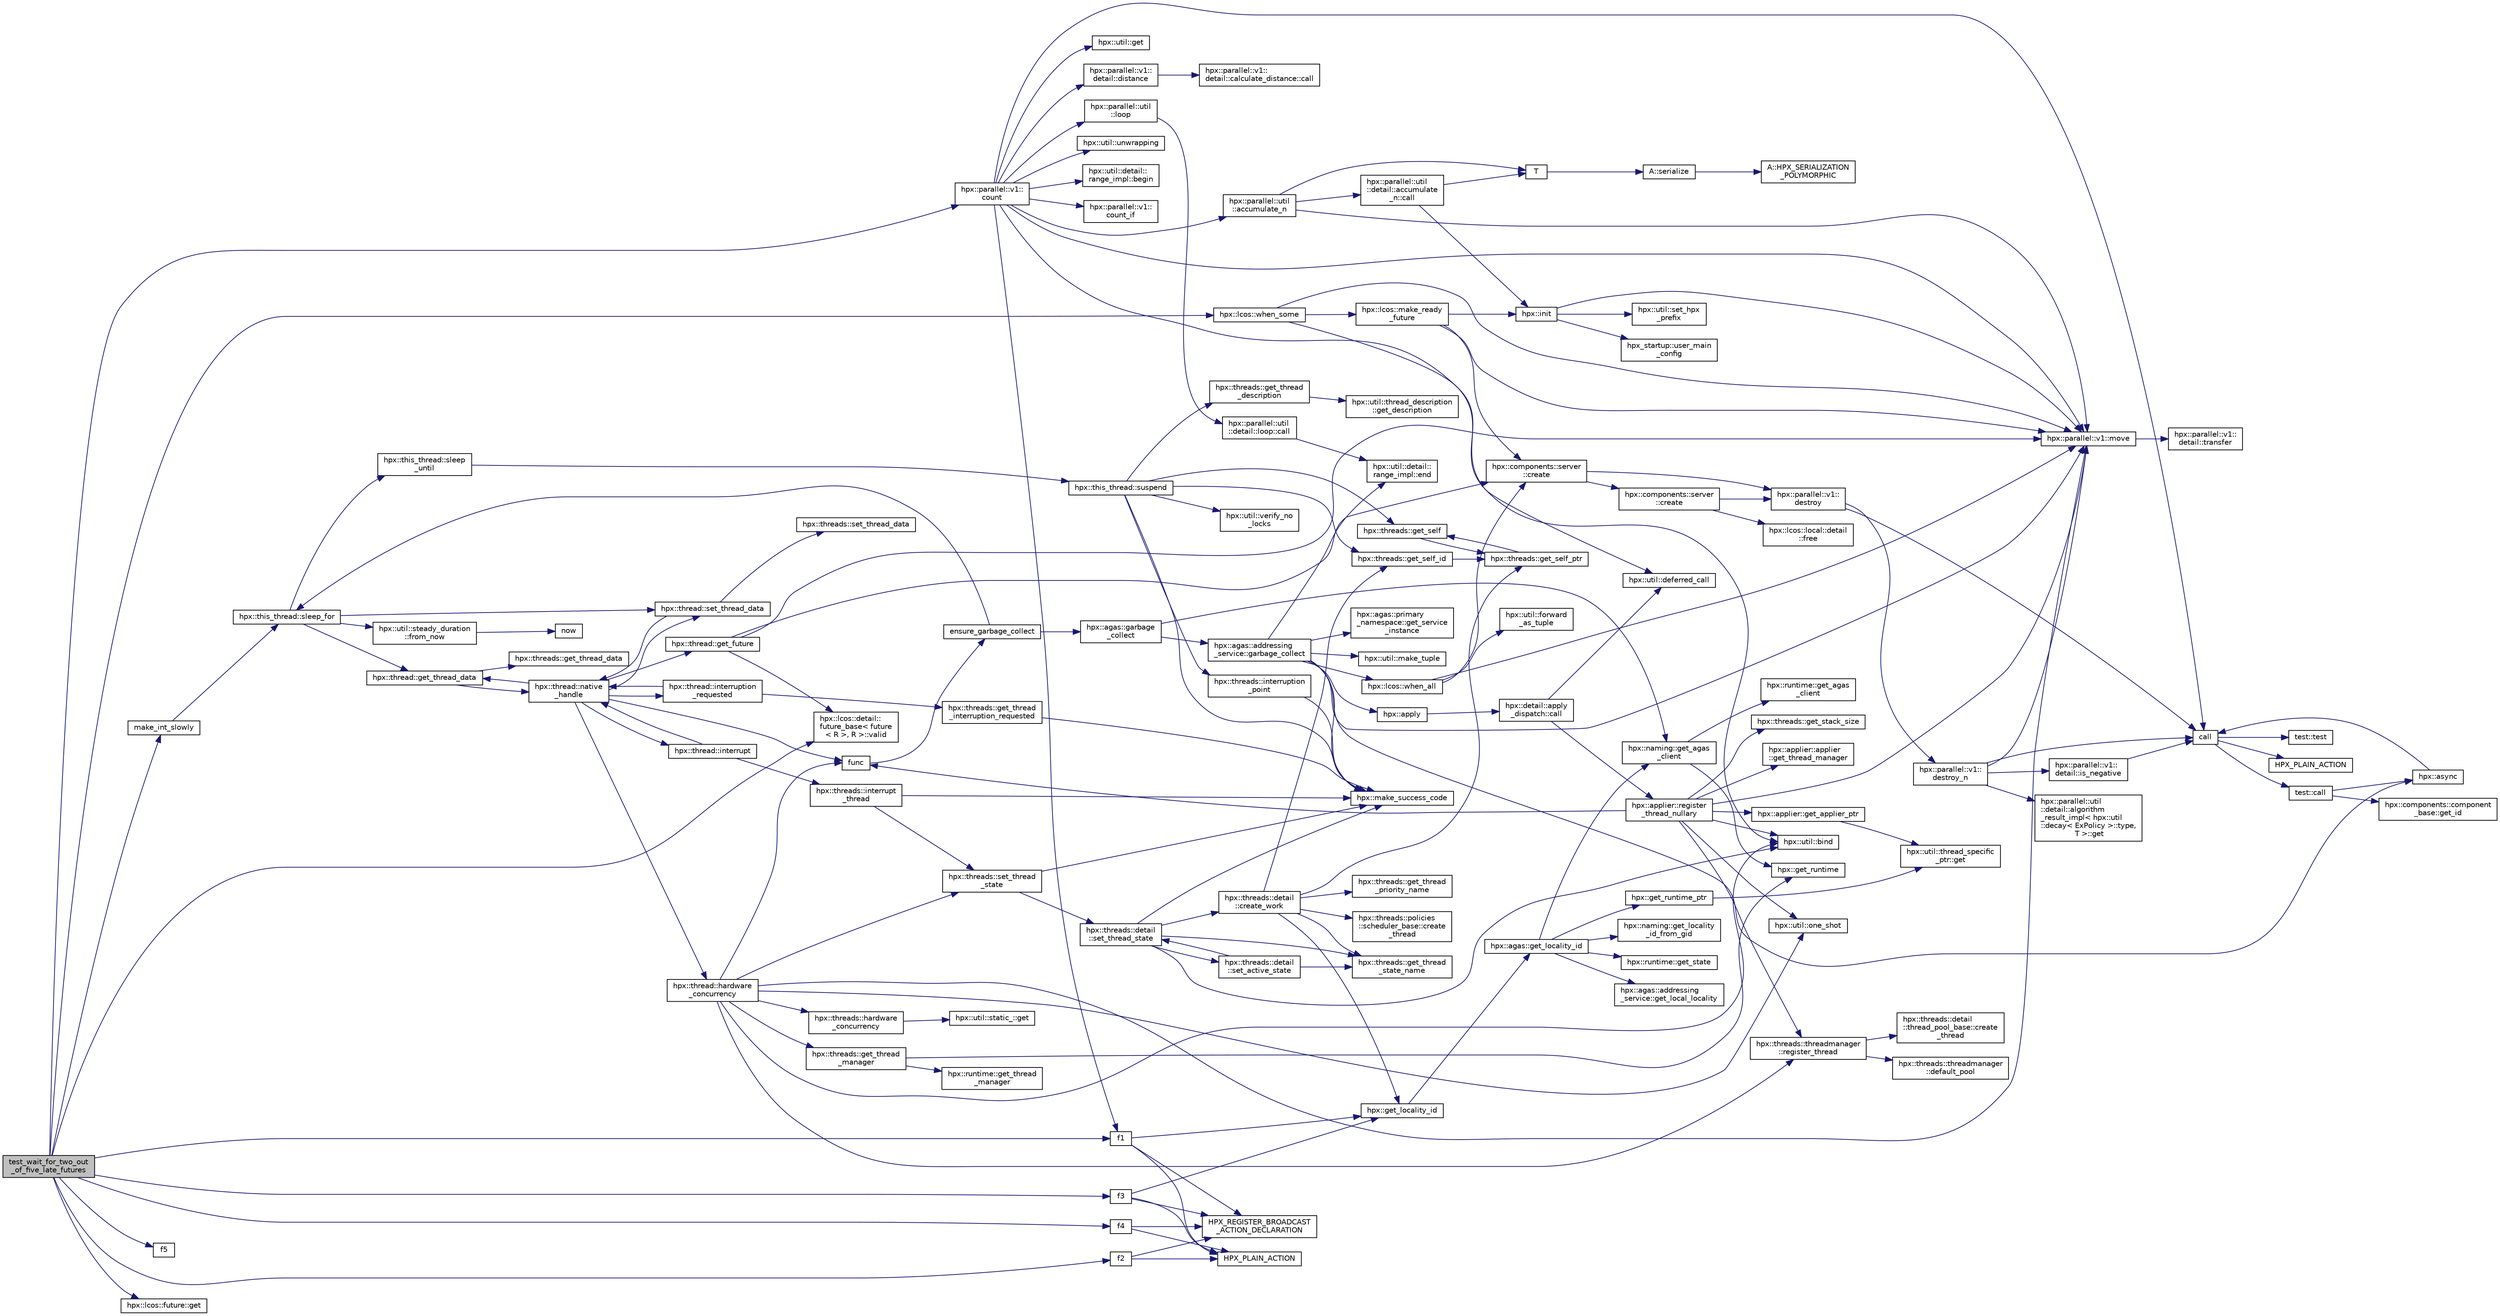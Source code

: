 digraph "test_wait_for_two_out_of_five_late_futures"
{
  edge [fontname="Helvetica",fontsize="10",labelfontname="Helvetica",labelfontsize="10"];
  node [fontname="Helvetica",fontsize="10",shape=record];
  rankdir="LR";
  Node930 [label="test_wait_for_two_out\l_of_five_late_futures",height=0.2,width=0.4,color="black", fillcolor="grey75", style="filled", fontcolor="black"];
  Node930 -> Node931 [color="midnightblue",fontsize="10",style="solid",fontname="Helvetica"];
  Node931 [label="hpx::parallel::v1::\lcount",height=0.2,width=0.4,color="black", fillcolor="white", style="filled",URL="$db/db9/namespacehpx_1_1parallel_1_1v1.html#a19d058114a2bd44801aab4176b188e23"];
  Node931 -> Node932 [color="midnightblue",fontsize="10",style="solid",fontname="Helvetica"];
  Node932 [label="hpx::parallel::v1::\lcount_if",height=0.2,width=0.4,color="black", fillcolor="white", style="filled",URL="$db/db9/namespacehpx_1_1parallel_1_1v1.html#ad836ff017ec208c2d6388a9b47b05ce0"];
  Node931 -> Node933 [color="midnightblue",fontsize="10",style="solid",fontname="Helvetica"];
  Node933 [label="f1",height=0.2,width=0.4,color="black", fillcolor="white", style="filled",URL="$d8/d8b/broadcast_8cpp.html#a1751fbd41f2529b84514a9dbd767959a"];
  Node933 -> Node934 [color="midnightblue",fontsize="10",style="solid",fontname="Helvetica"];
  Node934 [label="hpx::get_locality_id",height=0.2,width=0.4,color="black", fillcolor="white", style="filled",URL="$d8/d83/namespacehpx.html#a158d7c54a657bb364c1704033010697b",tooltip="Return the number of the locality this function is being called from. "];
  Node934 -> Node935 [color="midnightblue",fontsize="10",style="solid",fontname="Helvetica"];
  Node935 [label="hpx::agas::get_locality_id",height=0.2,width=0.4,color="black", fillcolor="white", style="filled",URL="$dc/d54/namespacehpx_1_1agas.html#a491cc2ddecdf0f1a9129900caa6a4d3e"];
  Node935 -> Node936 [color="midnightblue",fontsize="10",style="solid",fontname="Helvetica"];
  Node936 [label="hpx::get_runtime_ptr",height=0.2,width=0.4,color="black", fillcolor="white", style="filled",URL="$d8/d83/namespacehpx.html#af29daf2bb3e01b4d6495a1742b6cce64"];
  Node936 -> Node937 [color="midnightblue",fontsize="10",style="solid",fontname="Helvetica"];
  Node937 [label="hpx::util::thread_specific\l_ptr::get",height=0.2,width=0.4,color="black", fillcolor="white", style="filled",URL="$d4/d4c/structhpx_1_1util_1_1thread__specific__ptr.html#a3b27d8520710478aa41d1f74206bdba9"];
  Node935 -> Node938 [color="midnightblue",fontsize="10",style="solid",fontname="Helvetica"];
  Node938 [label="hpx::runtime::get_state",height=0.2,width=0.4,color="black", fillcolor="white", style="filled",URL="$d0/d7b/classhpx_1_1runtime.html#ab405f80e060dac95d624520f38b0524c"];
  Node935 -> Node939 [color="midnightblue",fontsize="10",style="solid",fontname="Helvetica"];
  Node939 [label="hpx::naming::get_agas\l_client",height=0.2,width=0.4,color="black", fillcolor="white", style="filled",URL="$d4/dc9/namespacehpx_1_1naming.html#a0408fffd5d34b620712a801b0ae3b032"];
  Node939 -> Node940 [color="midnightblue",fontsize="10",style="solid",fontname="Helvetica"];
  Node940 [label="hpx::get_runtime",height=0.2,width=0.4,color="black", fillcolor="white", style="filled",URL="$d8/d83/namespacehpx.html#aef902cc6c7dd3b9fbadf34d1e850a070"];
  Node939 -> Node941 [color="midnightblue",fontsize="10",style="solid",fontname="Helvetica"];
  Node941 [label="hpx::runtime::get_agas\l_client",height=0.2,width=0.4,color="black", fillcolor="white", style="filled",URL="$d0/d7b/classhpx_1_1runtime.html#aeb5dddd30d6b9861669af8ad44d1a96a"];
  Node935 -> Node942 [color="midnightblue",fontsize="10",style="solid",fontname="Helvetica"];
  Node942 [label="hpx::agas::addressing\l_service::get_local_locality",height=0.2,width=0.4,color="black", fillcolor="white", style="filled",URL="$db/d58/structhpx_1_1agas_1_1addressing__service.html#ab52c19a37c2a7a006c6c15f90ad0539c"];
  Node935 -> Node943 [color="midnightblue",fontsize="10",style="solid",fontname="Helvetica"];
  Node943 [label="hpx::naming::get_locality\l_id_from_gid",height=0.2,width=0.4,color="black", fillcolor="white", style="filled",URL="$d4/dc9/namespacehpx_1_1naming.html#a7fd43037784560bd04fda9b49e33529f"];
  Node933 -> Node944 [color="midnightblue",fontsize="10",style="solid",fontname="Helvetica"];
  Node944 [label="HPX_PLAIN_ACTION",height=0.2,width=0.4,color="black", fillcolor="white", style="filled",URL="$d8/d8b/broadcast_8cpp.html#a19685a0394ce6a99351f7a679f6eeefc"];
  Node933 -> Node945 [color="midnightblue",fontsize="10",style="solid",fontname="Helvetica"];
  Node945 [label="HPX_REGISTER_BROADCAST\l_ACTION_DECLARATION",height=0.2,width=0.4,color="black", fillcolor="white", style="filled",URL="$d7/d38/addressing__service_8cpp.html#a573d764d9cb34eec46a4bdffcf07875f"];
  Node931 -> Node946 [color="midnightblue",fontsize="10",style="solid",fontname="Helvetica"];
  Node946 [label="hpx::parallel::util\l::loop",height=0.2,width=0.4,color="black", fillcolor="white", style="filled",URL="$df/dc6/namespacehpx_1_1parallel_1_1util.html#a3f434e00f42929aac85debb8c5782213"];
  Node946 -> Node947 [color="midnightblue",fontsize="10",style="solid",fontname="Helvetica"];
  Node947 [label="hpx::parallel::util\l::detail::loop::call",height=0.2,width=0.4,color="black", fillcolor="white", style="filled",URL="$da/d06/structhpx_1_1parallel_1_1util_1_1detail_1_1loop.html#a5c5e8dbda782f09cdb7bc2509e3bf09e"];
  Node947 -> Node948 [color="midnightblue",fontsize="10",style="solid",fontname="Helvetica"];
  Node948 [label="hpx::util::detail::\lrange_impl::end",height=0.2,width=0.4,color="black", fillcolor="white", style="filled",URL="$d4/d4a/namespacehpx_1_1util_1_1detail_1_1range__impl.html#afb2ea48b0902f52ee4d8b764807b4316"];
  Node931 -> Node949 [color="midnightblue",fontsize="10",style="solid",fontname="Helvetica"];
  Node949 [label="hpx::util::bind",height=0.2,width=0.4,color="black", fillcolor="white", style="filled",URL="$df/dad/namespacehpx_1_1util.html#ad844caedf82a0173d6909d910c3e48c6"];
  Node931 -> Node950 [color="midnightblue",fontsize="10",style="solid",fontname="Helvetica"];
  Node950 [label="hpx::parallel::v1::move",height=0.2,width=0.4,color="black", fillcolor="white", style="filled",URL="$db/db9/namespacehpx_1_1parallel_1_1v1.html#aa7c4ede081ce786c9d1eb1adff495cfc"];
  Node950 -> Node951 [color="midnightblue",fontsize="10",style="solid",fontname="Helvetica"];
  Node951 [label="hpx::parallel::v1::\ldetail::transfer",height=0.2,width=0.4,color="black", fillcolor="white", style="filled",URL="$d2/ddd/namespacehpx_1_1parallel_1_1v1_1_1detail.html#ab1b56a05e1885ca7cc7ffa1804dd2f3c"];
  Node931 -> Node952 [color="midnightblue",fontsize="10",style="solid",fontname="Helvetica"];
  Node952 [label="hpx::util::get",height=0.2,width=0.4,color="black", fillcolor="white", style="filled",URL="$df/dad/namespacehpx_1_1util.html#a5cbd3c41f03f4d4acaedaa4777e3cc02"];
  Node931 -> Node953 [color="midnightblue",fontsize="10",style="solid",fontname="Helvetica"];
  Node953 [label="call",height=0.2,width=0.4,color="black", fillcolor="white", style="filled",URL="$d2/d67/promise__1620_8cpp.html#a58357f0b82bc761e1d0b9091ed563a70"];
  Node953 -> Node954 [color="midnightblue",fontsize="10",style="solid",fontname="Helvetica"];
  Node954 [label="test::test",height=0.2,width=0.4,color="black", fillcolor="white", style="filled",URL="$d8/d89/structtest.html#ab42d5ece712d716b04cb3f686f297a26"];
  Node953 -> Node955 [color="midnightblue",fontsize="10",style="solid",fontname="Helvetica"];
  Node955 [label="HPX_PLAIN_ACTION",height=0.2,width=0.4,color="black", fillcolor="white", style="filled",URL="$d2/d67/promise__1620_8cpp.html#ab96aab827a4b1fcaf66cfe0ba83fef23"];
  Node953 -> Node956 [color="midnightblue",fontsize="10",style="solid",fontname="Helvetica"];
  Node956 [label="test::call",height=0.2,width=0.4,color="black", fillcolor="white", style="filled",URL="$d8/d89/structtest.html#aeb29e7ed6518b9426ccf1344c52620ae"];
  Node956 -> Node957 [color="midnightblue",fontsize="10",style="solid",fontname="Helvetica"];
  Node957 [label="hpx::async",height=0.2,width=0.4,color="black", fillcolor="white", style="filled",URL="$d8/d83/namespacehpx.html#acb7d8e37b73b823956ce144f9a57eaa4"];
  Node957 -> Node953 [color="midnightblue",fontsize="10",style="solid",fontname="Helvetica"];
  Node956 -> Node958 [color="midnightblue",fontsize="10",style="solid",fontname="Helvetica"];
  Node958 [label="hpx::components::component\l_base::get_id",height=0.2,width=0.4,color="black", fillcolor="white", style="filled",URL="$d2/de6/classhpx_1_1components_1_1component__base.html#a4c8fd93514039bdf01c48d66d82b19cd"];
  Node931 -> Node959 [color="midnightblue",fontsize="10",style="solid",fontname="Helvetica"];
  Node959 [label="hpx::parallel::v1::\ldetail::distance",height=0.2,width=0.4,color="black", fillcolor="white", style="filled",URL="$d2/ddd/namespacehpx_1_1parallel_1_1v1_1_1detail.html#a6bea3c6a5f470cad11f27ee6bab4a33f"];
  Node959 -> Node960 [color="midnightblue",fontsize="10",style="solid",fontname="Helvetica"];
  Node960 [label="hpx::parallel::v1::\ldetail::calculate_distance::call",height=0.2,width=0.4,color="black", fillcolor="white", style="filled",URL="$db/dfa/structhpx_1_1parallel_1_1v1_1_1detail_1_1calculate__distance.html#a950a6627830a7d019ac0e734b0a447bf"];
  Node931 -> Node961 [color="midnightblue",fontsize="10",style="solid",fontname="Helvetica"];
  Node961 [label="hpx::util::unwrapping",height=0.2,width=0.4,color="black", fillcolor="white", style="filled",URL="$df/dad/namespacehpx_1_1util.html#a7529d9ac687684c33403cdd1f9cef8e4"];
  Node931 -> Node962 [color="midnightblue",fontsize="10",style="solid",fontname="Helvetica"];
  Node962 [label="hpx::parallel::util\l::accumulate_n",height=0.2,width=0.4,color="black", fillcolor="white", style="filled",URL="$df/dc6/namespacehpx_1_1parallel_1_1util.html#af19f9a2722f97c2247ea5d0dbb5e2d25"];
  Node962 -> Node963 [color="midnightblue",fontsize="10",style="solid",fontname="Helvetica"];
  Node963 [label="hpx::parallel::util\l::detail::accumulate\l_n::call",height=0.2,width=0.4,color="black", fillcolor="white", style="filled",URL="$d8/d3b/structhpx_1_1parallel_1_1util_1_1detail_1_1accumulate__n.html#a765aceb8ab313fc92f7c4aaf70ccca8f"];
  Node963 -> Node964 [color="midnightblue",fontsize="10",style="solid",fontname="Helvetica"];
  Node964 [label="hpx::init",height=0.2,width=0.4,color="black", fillcolor="white", style="filled",URL="$d8/d83/namespacehpx.html#a3c694ea960b47c56b33351ba16e3d76b",tooltip="Main entry point for launching the HPX runtime system. "];
  Node964 -> Node965 [color="midnightblue",fontsize="10",style="solid",fontname="Helvetica"];
  Node965 [label="hpx::util::set_hpx\l_prefix",height=0.2,width=0.4,color="black", fillcolor="white", style="filled",URL="$df/dad/namespacehpx_1_1util.html#ae40a23c1ba0a48d9304dcf717a95793e"];
  Node964 -> Node966 [color="midnightblue",fontsize="10",style="solid",fontname="Helvetica"];
  Node966 [label="hpx_startup::user_main\l_config",height=0.2,width=0.4,color="black", fillcolor="white", style="filled",URL="$d3/dd2/namespacehpx__startup.html#aaac571d88bd3912a4225a23eb3261637"];
  Node964 -> Node950 [color="midnightblue",fontsize="10",style="solid",fontname="Helvetica"];
  Node963 -> Node967 [color="midnightblue",fontsize="10",style="solid",fontname="Helvetica"];
  Node967 [label="T",height=0.2,width=0.4,color="black", fillcolor="white", style="filled",URL="$db/d33/polymorphic__semiintrusive__template_8cpp.html#ad187658f9cb91c1312b39ae7e896f1ea"];
  Node967 -> Node968 [color="midnightblue",fontsize="10",style="solid",fontname="Helvetica"];
  Node968 [label="A::serialize",height=0.2,width=0.4,color="black", fillcolor="white", style="filled",URL="$d7/da0/struct_a.html#a5f5c287cf471e274ed9dda0da1592212"];
  Node968 -> Node969 [color="midnightblue",fontsize="10",style="solid",fontname="Helvetica"];
  Node969 [label="A::HPX_SERIALIZATION\l_POLYMORPHIC",height=0.2,width=0.4,color="black", fillcolor="white", style="filled",URL="$d7/da0/struct_a.html#ada978cc156cebbafddb1f3aa4c01918c"];
  Node962 -> Node950 [color="midnightblue",fontsize="10",style="solid",fontname="Helvetica"];
  Node962 -> Node967 [color="midnightblue",fontsize="10",style="solid",fontname="Helvetica"];
  Node931 -> Node970 [color="midnightblue",fontsize="10",style="solid",fontname="Helvetica"];
  Node970 [label="hpx::util::detail::\lrange_impl::begin",height=0.2,width=0.4,color="black", fillcolor="white", style="filled",URL="$d4/d4a/namespacehpx_1_1util_1_1detail_1_1range__impl.html#a31e165df2b865cdd961f35ce938db41a"];
  Node930 -> Node971 [color="midnightblue",fontsize="10",style="solid",fontname="Helvetica"];
  Node971 [label="make_int_slowly",height=0.2,width=0.4,color="black", fillcolor="white", style="filled",URL="$dc/d48/when__some_8cpp.html#a705c7614d231fc70ec236f627c8287f1"];
  Node971 -> Node972 [color="midnightblue",fontsize="10",style="solid",fontname="Helvetica"];
  Node972 [label="hpx::this_thread::sleep_for",height=0.2,width=0.4,color="black", fillcolor="white", style="filled",URL="$d9/d52/namespacehpx_1_1this__thread.html#afc042a5a5fa52eef2d1d177a343435cf"];
  Node972 -> Node973 [color="midnightblue",fontsize="10",style="solid",fontname="Helvetica"];
  Node973 [label="hpx::this_thread::sleep\l_until",height=0.2,width=0.4,color="black", fillcolor="white", style="filled",URL="$d9/d52/namespacehpx_1_1this__thread.html#ae12a853980115b23ff0ab8ca06622658"];
  Node973 -> Node974 [color="midnightblue",fontsize="10",style="solid",fontname="Helvetica"];
  Node974 [label="hpx::this_thread::suspend",height=0.2,width=0.4,color="black", fillcolor="white", style="filled",URL="$d9/d52/namespacehpx_1_1this__thread.html#aca220026fb3014c0881d129fe31c0073"];
  Node974 -> Node975 [color="midnightblue",fontsize="10",style="solid",fontname="Helvetica"];
  Node975 [label="hpx::threads::get_self",height=0.2,width=0.4,color="black", fillcolor="white", style="filled",URL="$d7/d28/namespacehpx_1_1threads.html#a07daf4d6d29233f20d66d41ab7b5b8e8"];
  Node975 -> Node976 [color="midnightblue",fontsize="10",style="solid",fontname="Helvetica"];
  Node976 [label="hpx::threads::get_self_ptr",height=0.2,width=0.4,color="black", fillcolor="white", style="filled",URL="$d7/d28/namespacehpx_1_1threads.html#a22877ae347ad884cde3a51397dad6c53"];
  Node976 -> Node975 [color="midnightblue",fontsize="10",style="solid",fontname="Helvetica"];
  Node974 -> Node977 [color="midnightblue",fontsize="10",style="solid",fontname="Helvetica"];
  Node977 [label="hpx::threads::get_self_id",height=0.2,width=0.4,color="black", fillcolor="white", style="filled",URL="$d7/d28/namespacehpx_1_1threads.html#afafe0f900b9fac3d4ed3c747625c1cfe"];
  Node977 -> Node976 [color="midnightblue",fontsize="10",style="solid",fontname="Helvetica"];
  Node974 -> Node978 [color="midnightblue",fontsize="10",style="solid",fontname="Helvetica"];
  Node978 [label="hpx::threads::interruption\l_point",height=0.2,width=0.4,color="black", fillcolor="white", style="filled",URL="$d7/d28/namespacehpx_1_1threads.html#ada6ec56a12b050707311d8c628089059"];
  Node978 -> Node979 [color="midnightblue",fontsize="10",style="solid",fontname="Helvetica"];
  Node979 [label="hpx::make_success_code",height=0.2,width=0.4,color="black", fillcolor="white", style="filled",URL="$d8/d83/namespacehpx.html#a0e8512a8f49e2a6c8185061181419d8f",tooltip="Returns error_code(hpx::success, \"success\", mode). "];
  Node974 -> Node980 [color="midnightblue",fontsize="10",style="solid",fontname="Helvetica"];
  Node980 [label="hpx::util::verify_no\l_locks",height=0.2,width=0.4,color="black", fillcolor="white", style="filled",URL="$df/dad/namespacehpx_1_1util.html#ae0e1837ee6f09b79b26c2e788d2e9fc9"];
  Node974 -> Node981 [color="midnightblue",fontsize="10",style="solid",fontname="Helvetica"];
  Node981 [label="hpx::threads::get_thread\l_description",height=0.2,width=0.4,color="black", fillcolor="white", style="filled",URL="$d7/d28/namespacehpx_1_1threads.html#a42fc18a7a680f4e8bc633a4b4c956701"];
  Node981 -> Node982 [color="midnightblue",fontsize="10",style="solid",fontname="Helvetica"];
  Node982 [label="hpx::util::thread_description\l::get_description",height=0.2,width=0.4,color="black", fillcolor="white", style="filled",URL="$df/d9e/structhpx_1_1util_1_1thread__description.html#a8c834e14eca6eb228188022577f9f952"];
  Node974 -> Node979 [color="midnightblue",fontsize="10",style="solid",fontname="Helvetica"];
  Node972 -> Node983 [color="midnightblue",fontsize="10",style="solid",fontname="Helvetica"];
  Node983 [label="hpx::util::steady_duration\l::from_now",height=0.2,width=0.4,color="black", fillcolor="white", style="filled",URL="$d9/d4f/classhpx_1_1util_1_1steady__duration.html#a0132206d767cd0f7395507b40111a153"];
  Node983 -> Node984 [color="midnightblue",fontsize="10",style="solid",fontname="Helvetica"];
  Node984 [label="now",height=0.2,width=0.4,color="black", fillcolor="white", style="filled",URL="$de/db3/1d__stencil__1__omp_8cpp.html#a89e9667753dccfac455bd37a7a3a7b16"];
  Node972 -> Node985 [color="midnightblue",fontsize="10",style="solid",fontname="Helvetica"];
  Node985 [label="hpx::thread::get_thread_data",height=0.2,width=0.4,color="black", fillcolor="white", style="filled",URL="$de/d9b/classhpx_1_1thread.html#a4535ef82cec3b953d2c941d20e3e3904"];
  Node985 -> Node986 [color="midnightblue",fontsize="10",style="solid",fontname="Helvetica"];
  Node986 [label="hpx::threads::get_thread_data",height=0.2,width=0.4,color="black", fillcolor="white", style="filled",URL="$d7/d28/namespacehpx_1_1threads.html#a8737931ff6303807225f735b2b384ae4"];
  Node985 -> Node987 [color="midnightblue",fontsize="10",style="solid",fontname="Helvetica"];
  Node987 [label="hpx::thread::native\l_handle",height=0.2,width=0.4,color="black", fillcolor="white", style="filled",URL="$de/d9b/classhpx_1_1thread.html#acf48190d264ab64c1c4ec99d0b421b5a"];
  Node987 -> Node988 [color="midnightblue",fontsize="10",style="solid",fontname="Helvetica"];
  Node988 [label="hpx::thread::hardware\l_concurrency",height=0.2,width=0.4,color="black", fillcolor="white", style="filled",URL="$de/d9b/classhpx_1_1thread.html#a8e4fff210e02485ba493bc3a2a956c03"];
  Node988 -> Node989 [color="midnightblue",fontsize="10",style="solid",fontname="Helvetica"];
  Node989 [label="hpx::threads::hardware\l_concurrency",height=0.2,width=0.4,color="black", fillcolor="white", style="filled",URL="$d7/d28/namespacehpx_1_1threads.html#aa8752a235478d2ad7b5ac467b63ab527"];
  Node989 -> Node990 [color="midnightblue",fontsize="10",style="solid",fontname="Helvetica"];
  Node990 [label="hpx::util::static_::get",height=0.2,width=0.4,color="black", fillcolor="white", style="filled",URL="$d3/dbb/structhpx_1_1util_1_1static__.html#a2967c633948a3bf17a3b5405ef5a8318"];
  Node988 -> Node991 [color="midnightblue",fontsize="10",style="solid",fontname="Helvetica"];
  Node991 [label="func",height=0.2,width=0.4,color="black", fillcolor="white", style="filled",URL="$d8/dfd/id__type__ref__counting__1032_8cpp.html#ab811b86ea5107ffb3351fcaa29d2c652"];
  Node991 -> Node992 [color="midnightblue",fontsize="10",style="solid",fontname="Helvetica"];
  Node992 [label="ensure_garbage_collect",height=0.2,width=0.4,color="black", fillcolor="white", style="filled",URL="$d8/dfd/id__type__ref__counting__1032_8cpp.html#a5264b94bf7c262ac0e521fb290d476d5"];
  Node992 -> Node972 [color="midnightblue",fontsize="10",style="solid",fontname="Helvetica"];
  Node992 -> Node993 [color="midnightblue",fontsize="10",style="solid",fontname="Helvetica"];
  Node993 [label="hpx::agas::garbage\l_collect",height=0.2,width=0.4,color="black", fillcolor="white", style="filled",URL="$dc/d54/namespacehpx_1_1agas.html#a951337adc4f9bd6df00a50737468e911"];
  Node993 -> Node939 [color="midnightblue",fontsize="10",style="solid",fontname="Helvetica"];
  Node993 -> Node994 [color="midnightblue",fontsize="10",style="solid",fontname="Helvetica"];
  Node994 [label="hpx::agas::addressing\l_service::garbage_collect",height=0.2,width=0.4,color="black", fillcolor="white", style="filled",URL="$db/d58/structhpx_1_1agas_1_1addressing__service.html#a87dcae0eacf6e62d5103ebf516d86f63"];
  Node994 -> Node979 [color="midnightblue",fontsize="10",style="solid",fontname="Helvetica"];
  Node994 -> Node995 [color="midnightblue",fontsize="10",style="solid",fontname="Helvetica"];
  Node995 [label="hpx::agas::primary\l_namespace::get_service\l_instance",height=0.2,width=0.4,color="black", fillcolor="white", style="filled",URL="$d1/d43/structhpx_1_1agas_1_1primary__namespace.html#a7630ff0f30ff8c23b13b4672c5350e2e"];
  Node994 -> Node996 [color="midnightblue",fontsize="10",style="solid",fontname="Helvetica"];
  Node996 [label="hpx::util::make_tuple",height=0.2,width=0.4,color="black", fillcolor="white", style="filled",URL="$df/dad/namespacehpx_1_1util.html#a06fa74211a987d208e013f400a9f5328"];
  Node994 -> Node948 [color="midnightblue",fontsize="10",style="solid",fontname="Helvetica"];
  Node994 -> Node997 [color="midnightblue",fontsize="10",style="solid",fontname="Helvetica"];
  Node997 [label="hpx::apply",height=0.2,width=0.4,color="black", fillcolor="white", style="filled",URL="$d8/d83/namespacehpx.html#aa87762f0db0731d385f3fdfdb25d59fc"];
  Node997 -> Node998 [color="midnightblue",fontsize="10",style="solid",fontname="Helvetica"];
  Node998 [label="hpx::detail::apply\l_dispatch::call",height=0.2,width=0.4,color="black", fillcolor="white", style="filled",URL="$db/de8/structhpx_1_1detail_1_1apply__dispatch.html#a0755fab16d281e74bcff0f8045be9459"];
  Node998 -> Node999 [color="midnightblue",fontsize="10",style="solid",fontname="Helvetica"];
  Node999 [label="hpx::applier::register\l_thread_nullary",height=0.2,width=0.4,color="black", fillcolor="white", style="filled",URL="$d8/dcb/namespacehpx_1_1applier.html#a401cd1145927e58d74d1eb52aaccd936"];
  Node999 -> Node1000 [color="midnightblue",fontsize="10",style="solid",fontname="Helvetica"];
  Node1000 [label="hpx::applier::get_applier_ptr",height=0.2,width=0.4,color="black", fillcolor="white", style="filled",URL="$d8/dcb/namespacehpx_1_1applier.html#a617483cf2b77ad3a0aa428ade7b35299"];
  Node1000 -> Node937 [color="midnightblue",fontsize="10",style="solid",fontname="Helvetica"];
  Node999 -> Node991 [color="midnightblue",fontsize="10",style="solid",fontname="Helvetica"];
  Node999 -> Node949 [color="midnightblue",fontsize="10",style="solid",fontname="Helvetica"];
  Node999 -> Node1001 [color="midnightblue",fontsize="10",style="solid",fontname="Helvetica"];
  Node1001 [label="hpx::util::one_shot",height=0.2,width=0.4,color="black", fillcolor="white", style="filled",URL="$df/dad/namespacehpx_1_1util.html#a273e61be42a72415291e0ec0a4f28c7a"];
  Node999 -> Node950 [color="midnightblue",fontsize="10",style="solid",fontname="Helvetica"];
  Node999 -> Node1002 [color="midnightblue",fontsize="10",style="solid",fontname="Helvetica"];
  Node1002 [label="hpx::threads::get_stack_size",height=0.2,width=0.4,color="black", fillcolor="white", style="filled",URL="$d7/d28/namespacehpx_1_1threads.html#af597241b3c2785150be206737ca04aa6",tooltip="The get_stack_size function is part of the thread related API. It. "];
  Node999 -> Node1003 [color="midnightblue",fontsize="10",style="solid",fontname="Helvetica"];
  Node1003 [label="hpx::applier::applier\l::get_thread_manager",height=0.2,width=0.4,color="black", fillcolor="white", style="filled",URL="$da/dcb/classhpx_1_1applier_1_1applier.html#acc36d583973701e573be39da97bba866",tooltip="Access the thread-manager instance associated with this applier. "];
  Node999 -> Node1004 [color="midnightblue",fontsize="10",style="solid",fontname="Helvetica"];
  Node1004 [label="hpx::threads::threadmanager\l::register_thread",height=0.2,width=0.4,color="black", fillcolor="white", style="filled",URL="$d5/daa/classhpx_1_1threads_1_1threadmanager.html#a7f79c7578e08a60ca45eb276ce8133d8"];
  Node1004 -> Node1005 [color="midnightblue",fontsize="10",style="solid",fontname="Helvetica"];
  Node1005 [label="hpx::threads::threadmanager\l::default_pool",height=0.2,width=0.4,color="black", fillcolor="white", style="filled",URL="$d5/daa/classhpx_1_1threads_1_1threadmanager.html#a851f067d03b5dd1c5e6a9a6a841e05df"];
  Node1004 -> Node1006 [color="midnightblue",fontsize="10",style="solid",fontname="Helvetica"];
  Node1006 [label="hpx::threads::detail\l::thread_pool_base::create\l_thread",height=0.2,width=0.4,color="black", fillcolor="white", style="filled",URL="$de/dae/classhpx_1_1threads_1_1detail_1_1thread__pool__base.html#ad35d3779eef6f4528e62a26d71b34b34"];
  Node998 -> Node1007 [color="midnightblue",fontsize="10",style="solid",fontname="Helvetica"];
  Node1007 [label="hpx::util::deferred_call",height=0.2,width=0.4,color="black", fillcolor="white", style="filled",URL="$df/dad/namespacehpx_1_1util.html#acdded623c658a7a3436f7e76bc9d881c"];
  Node994 -> Node950 [color="midnightblue",fontsize="10",style="solid",fontname="Helvetica"];
  Node994 -> Node957 [color="midnightblue",fontsize="10",style="solid",fontname="Helvetica"];
  Node994 -> Node1008 [color="midnightblue",fontsize="10",style="solid",fontname="Helvetica"];
  Node1008 [label="hpx::lcos::when_all",height=0.2,width=0.4,color="black", fillcolor="white", style="filled",URL="$d2/dc9/namespacehpx_1_1lcos.html#a1a6fb024d8690923fb185d5aee204d54"];
  Node1008 -> Node1009 [color="midnightblue",fontsize="10",style="solid",fontname="Helvetica"];
  Node1009 [label="hpx::util::forward\l_as_tuple",height=0.2,width=0.4,color="black", fillcolor="white", style="filled",URL="$df/dad/namespacehpx_1_1util.html#ab7c31e3f24c3302a4f67b6735a6fa597"];
  Node1008 -> Node950 [color="midnightblue",fontsize="10",style="solid",fontname="Helvetica"];
  Node1008 -> Node1010 [color="midnightblue",fontsize="10",style="solid",fontname="Helvetica"];
  Node1010 [label="hpx::components::server\l::create",height=0.2,width=0.4,color="black", fillcolor="white", style="filled",URL="$d2/da2/namespacehpx_1_1components_1_1server.html#ac776c89f3d68ceb910e8cee9fa937ab4",tooltip="Create arrays of components using their default constructor. "];
  Node1010 -> Node1011 [color="midnightblue",fontsize="10",style="solid",fontname="Helvetica"];
  Node1011 [label="hpx::components::server\l::create",height=0.2,width=0.4,color="black", fillcolor="white", style="filled",URL="$d2/da2/namespacehpx_1_1components_1_1server.html#a77d26de181c97b444565e230577981bd"];
  Node1011 -> Node1012 [color="midnightblue",fontsize="10",style="solid",fontname="Helvetica"];
  Node1012 [label="hpx::lcos::local::detail\l::free",height=0.2,width=0.4,color="black", fillcolor="white", style="filled",URL="$d4/dcb/namespacehpx_1_1lcos_1_1local_1_1detail.html#a55a940f019734e9bb045dc123cd80e48"];
  Node1011 -> Node1013 [color="midnightblue",fontsize="10",style="solid",fontname="Helvetica"];
  Node1013 [label="hpx::parallel::v1::\ldestroy",height=0.2,width=0.4,color="black", fillcolor="white", style="filled",URL="$db/db9/namespacehpx_1_1parallel_1_1v1.html#acf303558375048e8a7cc9a2c2e09477f"];
  Node1013 -> Node953 [color="midnightblue",fontsize="10",style="solid",fontname="Helvetica"];
  Node1013 -> Node1014 [color="midnightblue",fontsize="10",style="solid",fontname="Helvetica"];
  Node1014 [label="hpx::parallel::v1::\ldestroy_n",height=0.2,width=0.4,color="black", fillcolor="white", style="filled",URL="$db/db9/namespacehpx_1_1parallel_1_1v1.html#a71d0691132a300690163f5636bcd5bd3"];
  Node1014 -> Node1015 [color="midnightblue",fontsize="10",style="solid",fontname="Helvetica"];
  Node1015 [label="hpx::parallel::v1::\ldetail::is_negative",height=0.2,width=0.4,color="black", fillcolor="white", style="filled",URL="$d2/ddd/namespacehpx_1_1parallel_1_1v1_1_1detail.html#adf2e40fc4b20ad0fd442ee3118a4d527"];
  Node1015 -> Node953 [color="midnightblue",fontsize="10",style="solid",fontname="Helvetica"];
  Node1014 -> Node1016 [color="midnightblue",fontsize="10",style="solid",fontname="Helvetica"];
  Node1016 [label="hpx::parallel::util\l::detail::algorithm\l_result_impl\< hpx::util\l::decay\< ExPolicy \>::type,\l T \>::get",height=0.2,width=0.4,color="black", fillcolor="white", style="filled",URL="$d2/d42/structhpx_1_1parallel_1_1util_1_1detail_1_1algorithm__result__impl.html#ab5b051e8ec74eff5e0e62fd63f5d377e"];
  Node1014 -> Node950 [color="midnightblue",fontsize="10",style="solid",fontname="Helvetica"];
  Node1014 -> Node953 [color="midnightblue",fontsize="10",style="solid",fontname="Helvetica"];
  Node1010 -> Node1013 [color="midnightblue",fontsize="10",style="solid",fontname="Helvetica"];
  Node988 -> Node949 [color="midnightblue",fontsize="10",style="solid",fontname="Helvetica"];
  Node988 -> Node1001 [color="midnightblue",fontsize="10",style="solid",fontname="Helvetica"];
  Node988 -> Node950 [color="midnightblue",fontsize="10",style="solid",fontname="Helvetica"];
  Node988 -> Node1017 [color="midnightblue",fontsize="10",style="solid",fontname="Helvetica"];
  Node1017 [label="hpx::threads::get_thread\l_manager",height=0.2,width=0.4,color="black", fillcolor="white", style="filled",URL="$d7/d28/namespacehpx_1_1threads.html#a076973c3a53beadde7d967e22c4f6cce"];
  Node1017 -> Node940 [color="midnightblue",fontsize="10",style="solid",fontname="Helvetica"];
  Node1017 -> Node1018 [color="midnightblue",fontsize="10",style="solid",fontname="Helvetica"];
  Node1018 [label="hpx::runtime::get_thread\l_manager",height=0.2,width=0.4,color="black", fillcolor="white", style="filled",URL="$d0/d7b/classhpx_1_1runtime.html#a865b12d57fcd44a8d3dda3e35414f563"];
  Node988 -> Node1004 [color="midnightblue",fontsize="10",style="solid",fontname="Helvetica"];
  Node988 -> Node1019 [color="midnightblue",fontsize="10",style="solid",fontname="Helvetica"];
  Node1019 [label="hpx::threads::set_thread\l_state",height=0.2,width=0.4,color="black", fillcolor="white", style="filled",URL="$d7/d28/namespacehpx_1_1threads.html#ac0690ad16ad778bcc79dcd727cc33025",tooltip="Set the thread state of the thread referenced by the thread_id id. "];
  Node1019 -> Node979 [color="midnightblue",fontsize="10",style="solid",fontname="Helvetica"];
  Node1019 -> Node1020 [color="midnightblue",fontsize="10",style="solid",fontname="Helvetica"];
  Node1020 [label="hpx::threads::detail\l::set_thread_state",height=0.2,width=0.4,color="black", fillcolor="white", style="filled",URL="$d2/dd1/namespacehpx_1_1threads_1_1detail.html#af85ddc854c4a149bf1738eb1b111b9ab"];
  Node1020 -> Node1021 [color="midnightblue",fontsize="10",style="solid",fontname="Helvetica"];
  Node1021 [label="hpx::threads::get_thread\l_state_name",height=0.2,width=0.4,color="black", fillcolor="white", style="filled",URL="$d7/d28/namespacehpx_1_1threads.html#a26f91ea8d2195f165c033241c5cd11db"];
  Node1020 -> Node979 [color="midnightblue",fontsize="10",style="solid",fontname="Helvetica"];
  Node1020 -> Node949 [color="midnightblue",fontsize="10",style="solid",fontname="Helvetica"];
  Node1020 -> Node1022 [color="midnightblue",fontsize="10",style="solid",fontname="Helvetica"];
  Node1022 [label="hpx::threads::detail\l::set_active_state",height=0.2,width=0.4,color="black", fillcolor="white", style="filled",URL="$d2/dd1/namespacehpx_1_1threads_1_1detail.html#a45884a5bf04ad66a4f259231a3947e76"];
  Node1022 -> Node1021 [color="midnightblue",fontsize="10",style="solid",fontname="Helvetica"];
  Node1022 -> Node1020 [color="midnightblue",fontsize="10",style="solid",fontname="Helvetica"];
  Node1020 -> Node1023 [color="midnightblue",fontsize="10",style="solid",fontname="Helvetica"];
  Node1023 [label="hpx::threads::detail\l::create_work",height=0.2,width=0.4,color="black", fillcolor="white", style="filled",URL="$d2/dd1/namespacehpx_1_1threads_1_1detail.html#ae22384a3c1b1a1940032fad068fb54b1"];
  Node1023 -> Node1021 [color="midnightblue",fontsize="10",style="solid",fontname="Helvetica"];
  Node1023 -> Node1024 [color="midnightblue",fontsize="10",style="solid",fontname="Helvetica"];
  Node1024 [label="hpx::threads::get_thread\l_priority_name",height=0.2,width=0.4,color="black", fillcolor="white", style="filled",URL="$d7/d28/namespacehpx_1_1threads.html#a9c6b2fec0c1cf5b06ff83ce756ca6d42"];
  Node1023 -> Node976 [color="midnightblue",fontsize="10",style="solid",fontname="Helvetica"];
  Node1023 -> Node977 [color="midnightblue",fontsize="10",style="solid",fontname="Helvetica"];
  Node1023 -> Node934 [color="midnightblue",fontsize="10",style="solid",fontname="Helvetica"];
  Node1023 -> Node1025 [color="midnightblue",fontsize="10",style="solid",fontname="Helvetica"];
  Node1025 [label="hpx::threads::policies\l::scheduler_base::create\l_thread",height=0.2,width=0.4,color="black", fillcolor="white", style="filled",URL="$dd/d7e/structhpx_1_1threads_1_1policies_1_1scheduler__base.html#ad3b05cd7f363cc8e8410ce368c3794e0"];
  Node987 -> Node1026 [color="midnightblue",fontsize="10",style="solid",fontname="Helvetica"];
  Node1026 [label="hpx::thread::interrupt",height=0.2,width=0.4,color="black", fillcolor="white", style="filled",URL="$de/d9b/classhpx_1_1thread.html#ac34d0d033aa743c476a79dbc2e1a8a39"];
  Node1026 -> Node1027 [color="midnightblue",fontsize="10",style="solid",fontname="Helvetica"];
  Node1027 [label="hpx::threads::interrupt\l_thread",height=0.2,width=0.4,color="black", fillcolor="white", style="filled",URL="$d7/d28/namespacehpx_1_1threads.html#a6bdda1a2aab61b9b13d274b5155d7e73"];
  Node1027 -> Node979 [color="midnightblue",fontsize="10",style="solid",fontname="Helvetica"];
  Node1027 -> Node1019 [color="midnightblue",fontsize="10",style="solid",fontname="Helvetica"];
  Node1026 -> Node987 [color="midnightblue",fontsize="10",style="solid",fontname="Helvetica"];
  Node987 -> Node1028 [color="midnightblue",fontsize="10",style="solid",fontname="Helvetica"];
  Node1028 [label="hpx::thread::interruption\l_requested",height=0.2,width=0.4,color="black", fillcolor="white", style="filled",URL="$de/d9b/classhpx_1_1thread.html#a33276bb4c20bbb0b1978944e18ef71b8"];
  Node1028 -> Node1029 [color="midnightblue",fontsize="10",style="solid",fontname="Helvetica"];
  Node1029 [label="hpx::threads::get_thread\l_interruption_requested",height=0.2,width=0.4,color="black", fillcolor="white", style="filled",URL="$d7/d28/namespacehpx_1_1threads.html#ae64a7fdb8b5c8bac7be0c8282672a03b"];
  Node1029 -> Node979 [color="midnightblue",fontsize="10",style="solid",fontname="Helvetica"];
  Node1028 -> Node987 [color="midnightblue",fontsize="10",style="solid",fontname="Helvetica"];
  Node987 -> Node1030 [color="midnightblue",fontsize="10",style="solid",fontname="Helvetica"];
  Node1030 [label="hpx::thread::get_future",height=0.2,width=0.4,color="black", fillcolor="white", style="filled",URL="$de/d9b/classhpx_1_1thread.html#a87fdb0d8da826366fc190ed224900a64"];
  Node1030 -> Node1031 [color="midnightblue",fontsize="10",style="solid",fontname="Helvetica"];
  Node1031 [label="hpx::lcos::detail::\lfuture_base\< future\l\< R \>, R \>::valid",height=0.2,width=0.4,color="black", fillcolor="white", style="filled",URL="$d5/dd7/classhpx_1_1lcos_1_1detail_1_1future__base.html#aaf7beb7374815614363033bd96573e75"];
  Node1030 -> Node1010 [color="midnightblue",fontsize="10",style="solid",fontname="Helvetica"];
  Node1030 -> Node950 [color="midnightblue",fontsize="10",style="solid",fontname="Helvetica"];
  Node987 -> Node985 [color="midnightblue",fontsize="10",style="solid",fontname="Helvetica"];
  Node987 -> Node1032 [color="midnightblue",fontsize="10",style="solid",fontname="Helvetica"];
  Node1032 [label="hpx::thread::set_thread_data",height=0.2,width=0.4,color="black", fillcolor="white", style="filled",URL="$de/d9b/classhpx_1_1thread.html#a7317a3cf5251f3b33c990449570d4cea"];
  Node1032 -> Node1033 [color="midnightblue",fontsize="10",style="solid",fontname="Helvetica"];
  Node1033 [label="hpx::threads::set_thread_data",height=0.2,width=0.4,color="black", fillcolor="white", style="filled",URL="$d7/d28/namespacehpx_1_1threads.html#a00a625acc149fce3ae38e4340454acf7"];
  Node1032 -> Node987 [color="midnightblue",fontsize="10",style="solid",fontname="Helvetica"];
  Node987 -> Node991 [color="midnightblue",fontsize="10",style="solid",fontname="Helvetica"];
  Node972 -> Node1032 [color="midnightblue",fontsize="10",style="solid",fontname="Helvetica"];
  Node930 -> Node933 [color="midnightblue",fontsize="10",style="solid",fontname="Helvetica"];
  Node930 -> Node1034 [color="midnightblue",fontsize="10",style="solid",fontname="Helvetica"];
  Node1034 [label="f2",height=0.2,width=0.4,color="black", fillcolor="white", style="filled",URL="$d8/d8b/broadcast_8cpp.html#a90b718127ae383af9c1b52fb8d5e1166"];
  Node1034 -> Node944 [color="midnightblue",fontsize="10",style="solid",fontname="Helvetica"];
  Node1034 -> Node945 [color="midnightblue",fontsize="10",style="solid",fontname="Helvetica"];
  Node930 -> Node1035 [color="midnightblue",fontsize="10",style="solid",fontname="Helvetica"];
  Node1035 [label="f3",height=0.2,width=0.4,color="black", fillcolor="white", style="filled",URL="$d8/d8b/broadcast_8cpp.html#a9bac347cb7dd97427ecd2dd58525b646"];
  Node1035 -> Node934 [color="midnightblue",fontsize="10",style="solid",fontname="Helvetica"];
  Node1035 -> Node944 [color="midnightblue",fontsize="10",style="solid",fontname="Helvetica"];
  Node1035 -> Node945 [color="midnightblue",fontsize="10",style="solid",fontname="Helvetica"];
  Node930 -> Node1036 [color="midnightblue",fontsize="10",style="solid",fontname="Helvetica"];
  Node1036 [label="f4",height=0.2,width=0.4,color="black", fillcolor="white", style="filled",URL="$d8/d8b/broadcast_8cpp.html#a5b236ab98826d39f84ab55740c192155"];
  Node1036 -> Node944 [color="midnightblue",fontsize="10",style="solid",fontname="Helvetica"];
  Node1036 -> Node945 [color="midnightblue",fontsize="10",style="solid",fontname="Helvetica"];
  Node930 -> Node1037 [color="midnightblue",fontsize="10",style="solid",fontname="Helvetica"];
  Node1037 [label="f5",height=0.2,width=0.4,color="black", fillcolor="white", style="filled",URL="$d2/db4/bind__stateful__test_8cpp.html#ab06564809fe267da5a377a20abddcd94"];
  Node930 -> Node1038 [color="midnightblue",fontsize="10",style="solid",fontname="Helvetica"];
  Node1038 [label="hpx::lcos::when_some",height=0.2,width=0.4,color="black", fillcolor="white", style="filled",URL="$d2/dc9/namespacehpx_1_1lcos.html#aa5a57bc95952f998367dcebaa7b98a60"];
  Node1038 -> Node1039 [color="midnightblue",fontsize="10",style="solid",fontname="Helvetica"];
  Node1039 [label="hpx::lcos::make_ready\l_future",height=0.2,width=0.4,color="black", fillcolor="white", style="filled",URL="$d2/dc9/namespacehpx_1_1lcos.html#a42997564ddfde91d475b8a2cea8f53e4"];
  Node1039 -> Node964 [color="midnightblue",fontsize="10",style="solid",fontname="Helvetica"];
  Node1039 -> Node1010 [color="midnightblue",fontsize="10",style="solid",fontname="Helvetica"];
  Node1039 -> Node950 [color="midnightblue",fontsize="10",style="solid",fontname="Helvetica"];
  Node1038 -> Node950 [color="midnightblue",fontsize="10",style="solid",fontname="Helvetica"];
  Node1038 -> Node1007 [color="midnightblue",fontsize="10",style="solid",fontname="Helvetica"];
  Node930 -> Node1031 [color="midnightblue",fontsize="10",style="solid",fontname="Helvetica"];
  Node930 -> Node1040 [color="midnightblue",fontsize="10",style="solid",fontname="Helvetica"];
  Node1040 [label="hpx::lcos::future::get",height=0.2,width=0.4,color="black", fillcolor="white", style="filled",URL="$d0/d33/classhpx_1_1lcos_1_1future.html#a8c28269486d5620ac48af349f17bb41c"];
}
